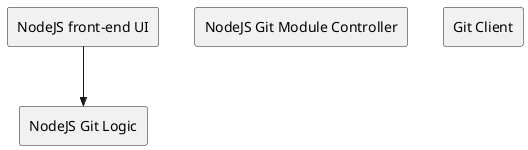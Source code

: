 @startuml
rectangle "NodeJS front-end UI"
rectangle "NodeJS Git Logic"
rectangle "NodeJS Git Module Controller"
rectangle "Git Client"

"NodeJS front-end UI" -->> "NodeJS Git Logic"
@enduml